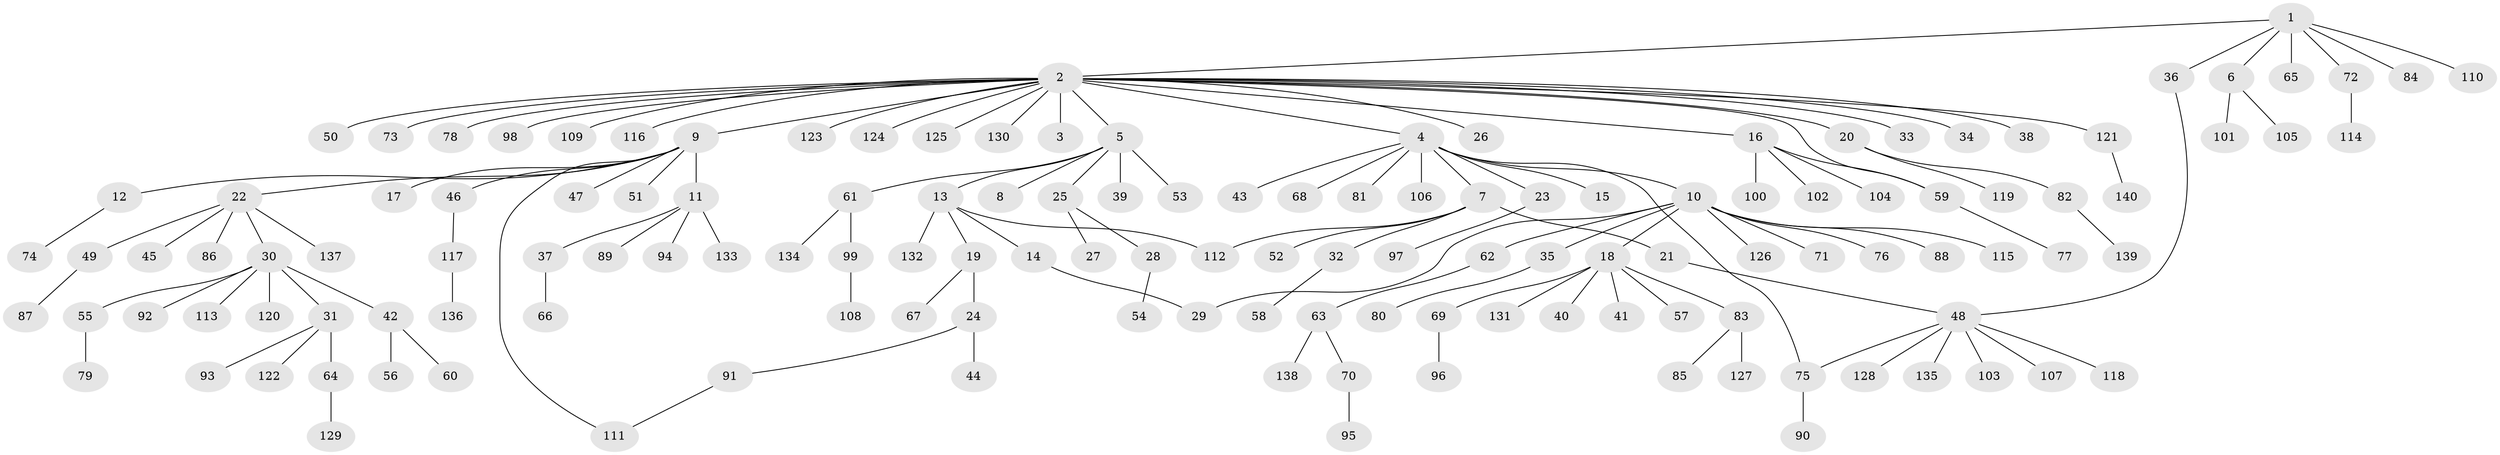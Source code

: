 // Generated by graph-tools (version 1.1) at 2025/49/03/09/25 03:49:47]
// undirected, 140 vertices, 145 edges
graph export_dot {
graph [start="1"]
  node [color=gray90,style=filled];
  1;
  2;
  3;
  4;
  5;
  6;
  7;
  8;
  9;
  10;
  11;
  12;
  13;
  14;
  15;
  16;
  17;
  18;
  19;
  20;
  21;
  22;
  23;
  24;
  25;
  26;
  27;
  28;
  29;
  30;
  31;
  32;
  33;
  34;
  35;
  36;
  37;
  38;
  39;
  40;
  41;
  42;
  43;
  44;
  45;
  46;
  47;
  48;
  49;
  50;
  51;
  52;
  53;
  54;
  55;
  56;
  57;
  58;
  59;
  60;
  61;
  62;
  63;
  64;
  65;
  66;
  67;
  68;
  69;
  70;
  71;
  72;
  73;
  74;
  75;
  76;
  77;
  78;
  79;
  80;
  81;
  82;
  83;
  84;
  85;
  86;
  87;
  88;
  89;
  90;
  91;
  92;
  93;
  94;
  95;
  96;
  97;
  98;
  99;
  100;
  101;
  102;
  103;
  104;
  105;
  106;
  107;
  108;
  109;
  110;
  111;
  112;
  113;
  114;
  115;
  116;
  117;
  118;
  119;
  120;
  121;
  122;
  123;
  124;
  125;
  126;
  127;
  128;
  129;
  130;
  131;
  132;
  133;
  134;
  135;
  136;
  137;
  138;
  139;
  140;
  1 -- 2;
  1 -- 6;
  1 -- 36;
  1 -- 65;
  1 -- 72;
  1 -- 84;
  1 -- 110;
  2 -- 3;
  2 -- 4;
  2 -- 5;
  2 -- 9;
  2 -- 16;
  2 -- 20;
  2 -- 26;
  2 -- 33;
  2 -- 34;
  2 -- 38;
  2 -- 50;
  2 -- 59;
  2 -- 73;
  2 -- 78;
  2 -- 98;
  2 -- 109;
  2 -- 116;
  2 -- 121;
  2 -- 123;
  2 -- 124;
  2 -- 125;
  2 -- 130;
  4 -- 7;
  4 -- 10;
  4 -- 15;
  4 -- 23;
  4 -- 43;
  4 -- 68;
  4 -- 75;
  4 -- 81;
  4 -- 106;
  5 -- 8;
  5 -- 13;
  5 -- 25;
  5 -- 39;
  5 -- 53;
  5 -- 61;
  6 -- 101;
  6 -- 105;
  7 -- 21;
  7 -- 32;
  7 -- 52;
  7 -- 112;
  9 -- 11;
  9 -- 12;
  9 -- 17;
  9 -- 22;
  9 -- 46;
  9 -- 47;
  9 -- 51;
  9 -- 111;
  10 -- 18;
  10 -- 29;
  10 -- 35;
  10 -- 62;
  10 -- 71;
  10 -- 76;
  10 -- 88;
  10 -- 115;
  10 -- 126;
  11 -- 37;
  11 -- 89;
  11 -- 94;
  11 -- 133;
  12 -- 74;
  13 -- 14;
  13 -- 19;
  13 -- 112;
  13 -- 132;
  14 -- 29;
  16 -- 59;
  16 -- 100;
  16 -- 102;
  16 -- 104;
  18 -- 40;
  18 -- 41;
  18 -- 57;
  18 -- 69;
  18 -- 83;
  18 -- 131;
  19 -- 24;
  19 -- 67;
  20 -- 82;
  20 -- 119;
  21 -- 48;
  22 -- 30;
  22 -- 45;
  22 -- 49;
  22 -- 86;
  22 -- 137;
  23 -- 97;
  24 -- 44;
  24 -- 91;
  25 -- 27;
  25 -- 28;
  28 -- 54;
  30 -- 31;
  30 -- 42;
  30 -- 55;
  30 -- 92;
  30 -- 113;
  30 -- 120;
  31 -- 64;
  31 -- 93;
  31 -- 122;
  32 -- 58;
  35 -- 80;
  36 -- 48;
  37 -- 66;
  42 -- 56;
  42 -- 60;
  46 -- 117;
  48 -- 75;
  48 -- 103;
  48 -- 107;
  48 -- 118;
  48 -- 128;
  48 -- 135;
  49 -- 87;
  55 -- 79;
  59 -- 77;
  61 -- 99;
  61 -- 134;
  62 -- 63;
  63 -- 70;
  63 -- 138;
  64 -- 129;
  69 -- 96;
  70 -- 95;
  72 -- 114;
  75 -- 90;
  82 -- 139;
  83 -- 85;
  83 -- 127;
  91 -- 111;
  99 -- 108;
  117 -- 136;
  121 -- 140;
}
